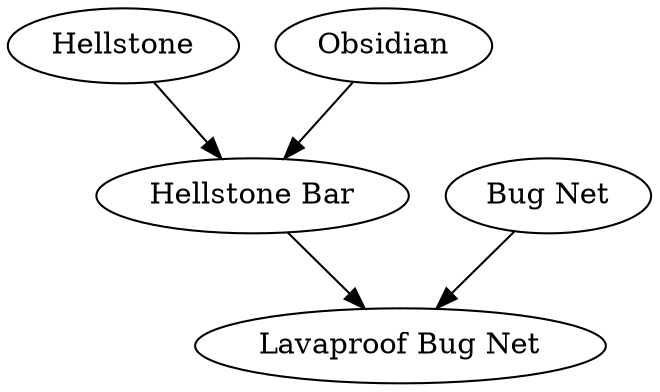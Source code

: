 digraph G {
  "Hellstone" -> "Hellstone Bar" [color="black"];
  "Obsidian" -> "Hellstone Bar" [color="black"];
  "Bug Net" -> "Lavaproof Bug Net" [color="black"];
  "Hellstone Bar" -> "Lavaproof Bug Net" [color="black"];
}
